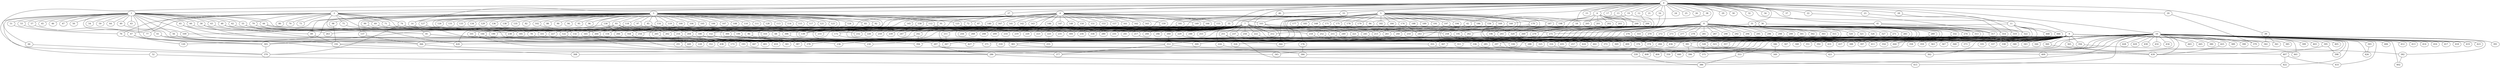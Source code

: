 
graph graphname {
    0 -- 1
0 -- 2
0 -- 3
0 -- 4
0 -- 5
0 -- 6
0 -- 7
0 -- 8
0 -- 9
0 -- 10
0 -- 11
0 -- 12
0 -- 13
0 -- 14
0 -- 15
0 -- 16
0 -- 17
0 -- 18
0 -- 19
0 -- 20
0 -- 21
0 -- 22
0 -- 23
0 -- 24
0 -- 25
0 -- 26
0 -- 27
0 -- 28
0 -- 29
0 -- 30
0 -- 31
0 -- 32
0 -- 33
0 -- 34
0 -- 35
0 -- 36
0 -- 37
0 -- 38
0 -- 39
0 -- 40
0 -- 41
0 -- 42
0 -- 210
0 -- 370
1 -- 43
1 -- 44
1 -- 45
1 -- 46
1 -- 47
1 -- 48
1 -- 49
1 -- 50
1 -- 51
1 -- 52
1 -- 53
1 -- 54
1 -- 55
1 -- 56
1 -- 57
1 -- 58
1 -- 59
1 -- 60
1 -- 61
1 -- 62
1 -- 63
1 -- 64
1 -- 65
1 -- 66
1 -- 438
1 -- 310
1 -- 366
1 -- 449
2 -- 67
2 -- 68
2 -- 69
2 -- 70
2 -- 71
2 -- 72
2 -- 73
2 -- 74
2 -- 75
2 -- 76
2 -- 77
2 -- 78
2 -- 79
2 -- 80
2 -- 81
3 -- 128
3 -- 130
3 -- 131
3 -- 132
3 -- 133
3 -- 134
3 -- 129
3 -- 136
3 -- 137
3 -- 138
3 -- 135
3 -- 82
3 -- 83
3 -- 84
3 -- 85
3 -- 86
3 -- 87
3 -- 88
3 -- 89
3 -- 90
3 -- 91
3 -- 92
3 -- 93
3 -- 94
3 -- 95
3 -- 96
3 -- 97
3 -- 98
3 -- 99
3 -- 100
3 -- 101
3 -- 102
3 -- 103
3 -- 104
3 -- 105
3 -- 106
3 -- 107
3 -- 108
3 -- 109
3 -- 110
3 -- 111
3 -- 112
3 -- 113
3 -- 114
3 -- 115
3 -- 116
3 -- 117
3 -- 118
3 -- 119
3 -- 120
3 -- 121
3 -- 122
3 -- 123
3 -- 124
3 -- 125
3 -- 126
3 -- 127
4 -- 139
4 -- 140
4 -- 141
4 -- 142
4 -- 143
4 -- 144
4 -- 145
4 -- 146
4 -- 147
4 -- 148
4 -- 149
4 -- 150
4 -- 151
4 -- 152
4 -- 153
4 -- 154
4 -- 155
4 -- 156
4 -- 157
4 -- 158
4 -- 159
4 -- 160
4 -- 161
4 -- 162
4 -- 163
4 -- 164
4 -- 165
4 -- 166
4 -- 167
4 -- 14
5 -- 168
5 -- 169
5 -- 170
5 -- 171
5 -- 172
5 -- 173
5 -- 174
5 -- 175
5 -- 176
5 -- 177
5 -- 178
5 -- 179
5 -- 180
5 -- 181
5 -- 182
5 -- 183
5 -- 184
5 -- 185
5 -- 186
5 -- 187
5 -- 188
5 -- 189
5 -- 190
5 -- 191
5 -- 192
5 -- 193
5 -- 194
5 -- 195
5 -- 196
5 -- 197
5 -- 198
5 -- 374
6 -- 199
6 -- 200
6 -- 201
6 -- 202
6 -- 203
6 -- 204
6 -- 205
6 -- 206
6 -- 198
7 -- 256
7 -- 258
7 -- 259
7 -- 260
7 -- 261
7 -- 262
7 -- 257
7 -- 264
7 -- 265
7 -- 266
7 -- 267
7 -- 268
7 -- 263
7 -- 207
7 -- 208
7 -- 209
7 -- 210
7 -- 211
7 -- 212
7 -- 213
7 -- 214
7 -- 215
7 -- 216
7 -- 217
7 -- 218
7 -- 219
7 -- 220
7 -- 221
7 -- 222
7 -- 223
7 -- 224
7 -- 225
7 -- 226
7 -- 227
7 -- 228
7 -- 229
7 -- 230
7 -- 231
7 -- 232
7 -- 233
7 -- 234
7 -- 235
7 -- 236
7 -- 237
7 -- 238
7 -- 239
7 -- 240
7 -- 241
7 -- 242
7 -- 243
7 -- 244
7 -- 245
7 -- 246
7 -- 247
7 -- 248
7 -- 249
7 -- 250
7 -- 251
7 -- 252
7 -- 253
7 -- 254
7 -- 255
8 -- 269
8 -- 270
8 -- 271
8 -- 272
8 -- 273
8 -- 274
8 -- 275
8 -- 276
8 -- 277
8 -- 278
8 -- 279
8 -- 280
8 -- 281
8 -- 282
8 -- 283
8 -- 284
8 -- 285
8 -- 286
8 -- 287
8 -- 288
8 -- 289
8 -- 290
8 -- 291
8 -- 292
8 -- 293
8 -- 294
8 -- 295
8 -- 296
8 -- 297
8 -- 298
8 -- 299
8 -- 300
8 -- 301
8 -- 302
8 -- 303
8 -- 304
8 -- 305
8 -- 306
8 -- 307
8 -- 308
8 -- 309
8 -- 310
8 -- 311
8 -- 312
8 -- 313
8 -- 314
8 -- 315
8 -- 316
8 -- 317
8 -- 318
8 -- 319
8 -- 320
8 -- 321
8 -- 322
8 -- 323
8 -- 324
8 -- 325
8 -- 326
8 -- 327
8 -- 328
8 -- 329
8 -- 330
8 -- 331
8 -- 332
8 -- 333
8 -- 334
9 -- 335
9 -- 336
9 -- 337
9 -- 338
9 -- 339
9 -- 340
9 -- 341
9 -- 342
9 -- 343
9 -- 344
9 -- 345
9 -- 346
9 -- 347
9 -- 348
9 -- 349
9 -- 350
9 -- 351
9 -- 352
9 -- 353
9 -- 354
9 -- 355
9 -- 356
9 -- 357
9 -- 358
9 -- 359
9 -- 360
9 -- 361
9 -- 362
9 -- 363
9 -- 364
9 -- 365
9 -- 366
9 -- 367
9 -- 368
9 -- 369
9 -- 370
9 -- 371
9 -- 372
9 -- 373
9 -- 374
9 -- 375
9 -- 376
9 -- 377
9 -- 378
9 -- 379
9 -- 257
10 -- 384
10 -- 386
10 -- 387
10 -- 388
10 -- 389
10 -- 390
10 -- 385
10 -- 392
10 -- 393
10 -- 394
10 -- 395
10 -- 396
10 -- 397
10 -- 398
10 -- 399
10 -- 400
10 -- 401
10 -- 402
10 -- 403
10 -- 404
10 -- 405
10 -- 406
10 -- 407
10 -- 408
10 -- 409
10 -- 410
10 -- 411
10 -- 412
10 -- 413
10 -- 414
10 -- 415
10 -- 416
10 -- 417
10 -- 418
10 -- 419
10 -- 420
10 -- 421
10 -- 422
10 -- 423
10 -- 424
10 -- 425
10 -- 426
10 -- 391
10 -- 428
10 -- 429
10 -- 430
10 -- 431
10 -- 432
10 -- 433
10 -- 434
10 -- 435
10 -- 436
10 -- 437
10 -- 438
10 -- 439
10 -- 440
10 -- 441
10 -- 442
10 -- 443
10 -- 444
10 -- 445
10 -- 427
10 -- 380
10 -- 381
10 -- 382
10 -- 383
11 -- 448
11 -- 449
11 -- 446
11 -- 447
11 -- 322
11 -- 215
12 -- 206
13 -- 200
13 -- 160
14 -- 81
16 -- 240
18 -- 269
18 -- 68
19 -- 261
19 -- 156
20 -- 379
22 -- 317
23 -- 314
27 -- 72
28 -- 319
31 -- 258
31 -- 274
33 -- 103
35 -- 139
35 -- 247
36 -- 275
36 -- 357
38 -- 84
39 -- 361
39 -- 342
40 -- 212
41 -- 322
41 -- 243
41 -- 313
42 -- 221
42 -- 122
44 -- 331
44 -- 275
48 -- 300
48 -- 410
49 -- 109
51 -- 76
52 -- 386
53 -- 67
55 -- 89
55 -- 199
56 -- 228
56 -- 192
57 -- 77
58 -- 264
58 -- 352
60 -- 144
61 -- 286
61 -- 291
62 -- 238
63 -- 190
65 -- 263
65 -- 401
66 -- 370
67 -- 305
67 -- 120
68 -- 442
69 -- 227
69 -- 331
71 -- 122
74 -- 370
74 -- 304
74 -- 306
75 -- 267
76 -- 305
78 -- 427
79 -- 264
79 -- 185
81 -- 173
81 -- 193
83 -- 312
85 -- 233
85 -- 216
86 -- 435
87 -- 280
89 -- 192
91 -- 172
92 -- 132
92 -- 330
93 -- 139
93 -- 165
93 -- 254
93 -- 420
97 -- 262
98 -- 192
99 -- 420
101 -- 286
101 -- 341
102 -- 204
103 -- 364
103 -- 282
112 -- 424
112 -- 215
116 -- 232
118 -- 154
118 -- 265
119 -- 226
122 -- 318
124 -- 152
125 -- 334
127 -- 447
130 -- 266
130 -- 305
130 -- 180
137 -- 366
144 -- 387
144 -- 394
145 -- 447
149 -- 228
149 -- 364
149 -- 259
152 -- 383
152 -- 230
155 -- 239
156 -- 213
158 -- 204
159 -- 383
160 -- 297
164 -- 377
164 -- 387
165 -- 377
166 -- 400
169 -- 307
170 -- 212
170 -- 388
172 -- 324
174 -- 243
176 -- 384
177 -- 249
180 -- 228
180 -- 236
180 -- 207
181 -- 264
183 -- 293
186 -- 245
187 -- 329
192 -- 308
193 -- 408
195 -- 376
196 -- 397
197 -- 329
197 -- 267
199 -- 355
200 -- 279
204 -- 378
207 -- 286
207 -- 404
211 -- 267
215 -- 431
216 -- 291
216 -- 341
217 -- 307
218 -- 372
218 -- 316
221 -- 369
222 -- 288
224 -- 396
225 -- 255
229 -- 436
229 -- 311
237 -- 285
242 -- 447
242 -- 394
245 -- 437
250 -- 297
251 -- 422
251 -- 381
252 -- 392
258 -- 325
258 -- 375
260 -- 312
264 -- 449
265 -- 378
269 -- 330
271 -- 288
271 -- 439
276 -- 374
283 -- 316
284 -- 286
286 -- 415
289 -- 328
291 -- 345
297 -- 350
300 -- 309
305 -- 370
306 -- 336
312 -- 377
312 -- 349
316 -- 362
323 -- 439
328 -- 375
328 -- 407
329 -- 411
331 -- 371
332 -- 444
336 -- 339
339 -- 386
346 -- 349
353 -- 386
355 -- 421
356 -- 382
360 -- 439
365 -- 441
366 -- 384
381 -- 409
381 -- 396
382 -- 402
383 -- 440
393 -- 426
395 -- 398
395 -- 439
407 -- 433
407 -- 422
425 -- 439

}

